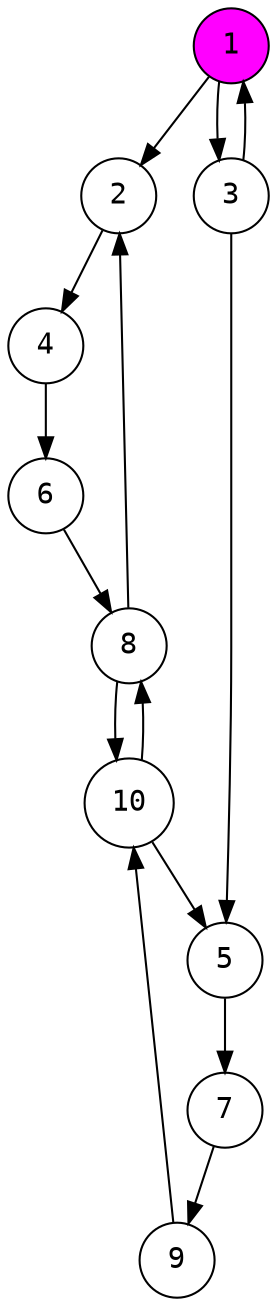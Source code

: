 digraph { node [ fontname = Courier ]
1 [ fillcolor = magenta style=filled shape=circle ]
2 [shape=circle ]
3 [shape=circle ]
4 [shape=circle ]
5 [shape=circle ]
6 [shape=circle ]
7 [shape=circle ]
8 [shape=circle ]
9 [shape=circle ]
10 [shape=circle ]

1 -> 2
1 -> 3
2 -> 4
3 -> 5
3 -> 1
4 -> 6
5 -> 7
6 -> 8
7 -> 9
8 -> 2
8 -> 10
9 -> 10
10 -> 5
10 -> 8

}